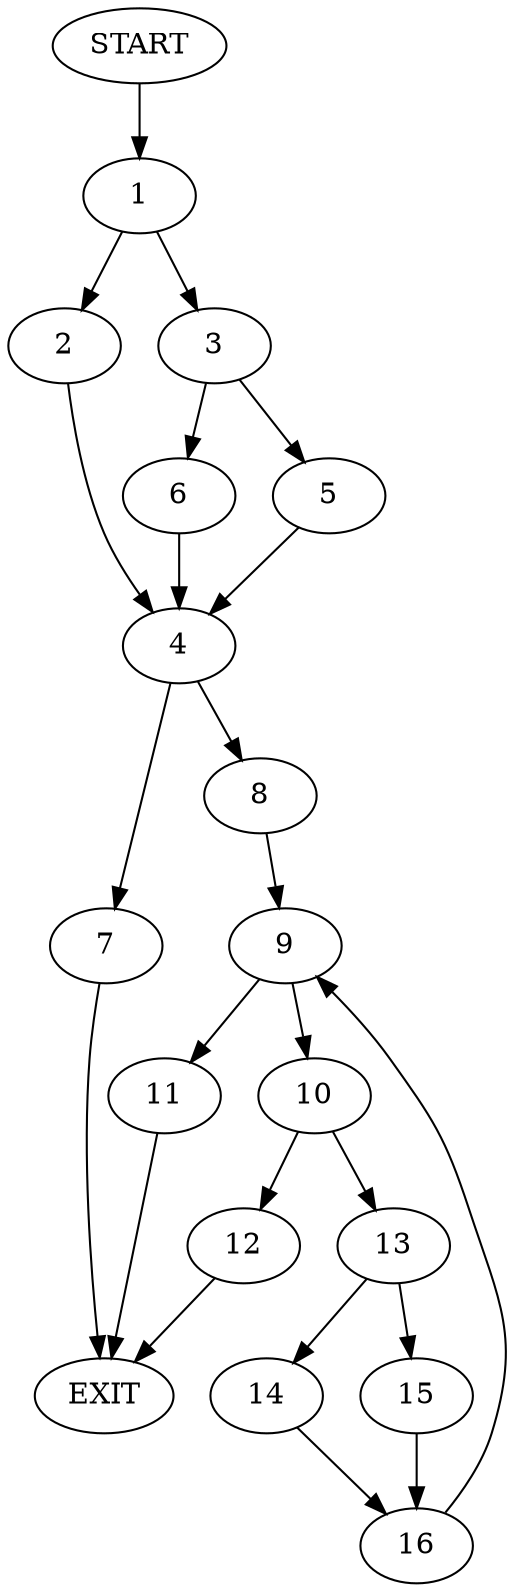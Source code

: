 digraph {
0 [label="START"]
17 [label="EXIT"]
0 -> 1
1 -> 2
1 -> 3
2 -> 4
3 -> 5
3 -> 6
4 -> 7
4 -> 8
6 -> 4
5 -> 4
8 -> 9
7 -> 17
9 -> 10
9 -> 11
10 -> 12
10 -> 13
11 -> 17
12 -> 17
13 -> 14
13 -> 15
14 -> 16
15 -> 16
16 -> 9
}
